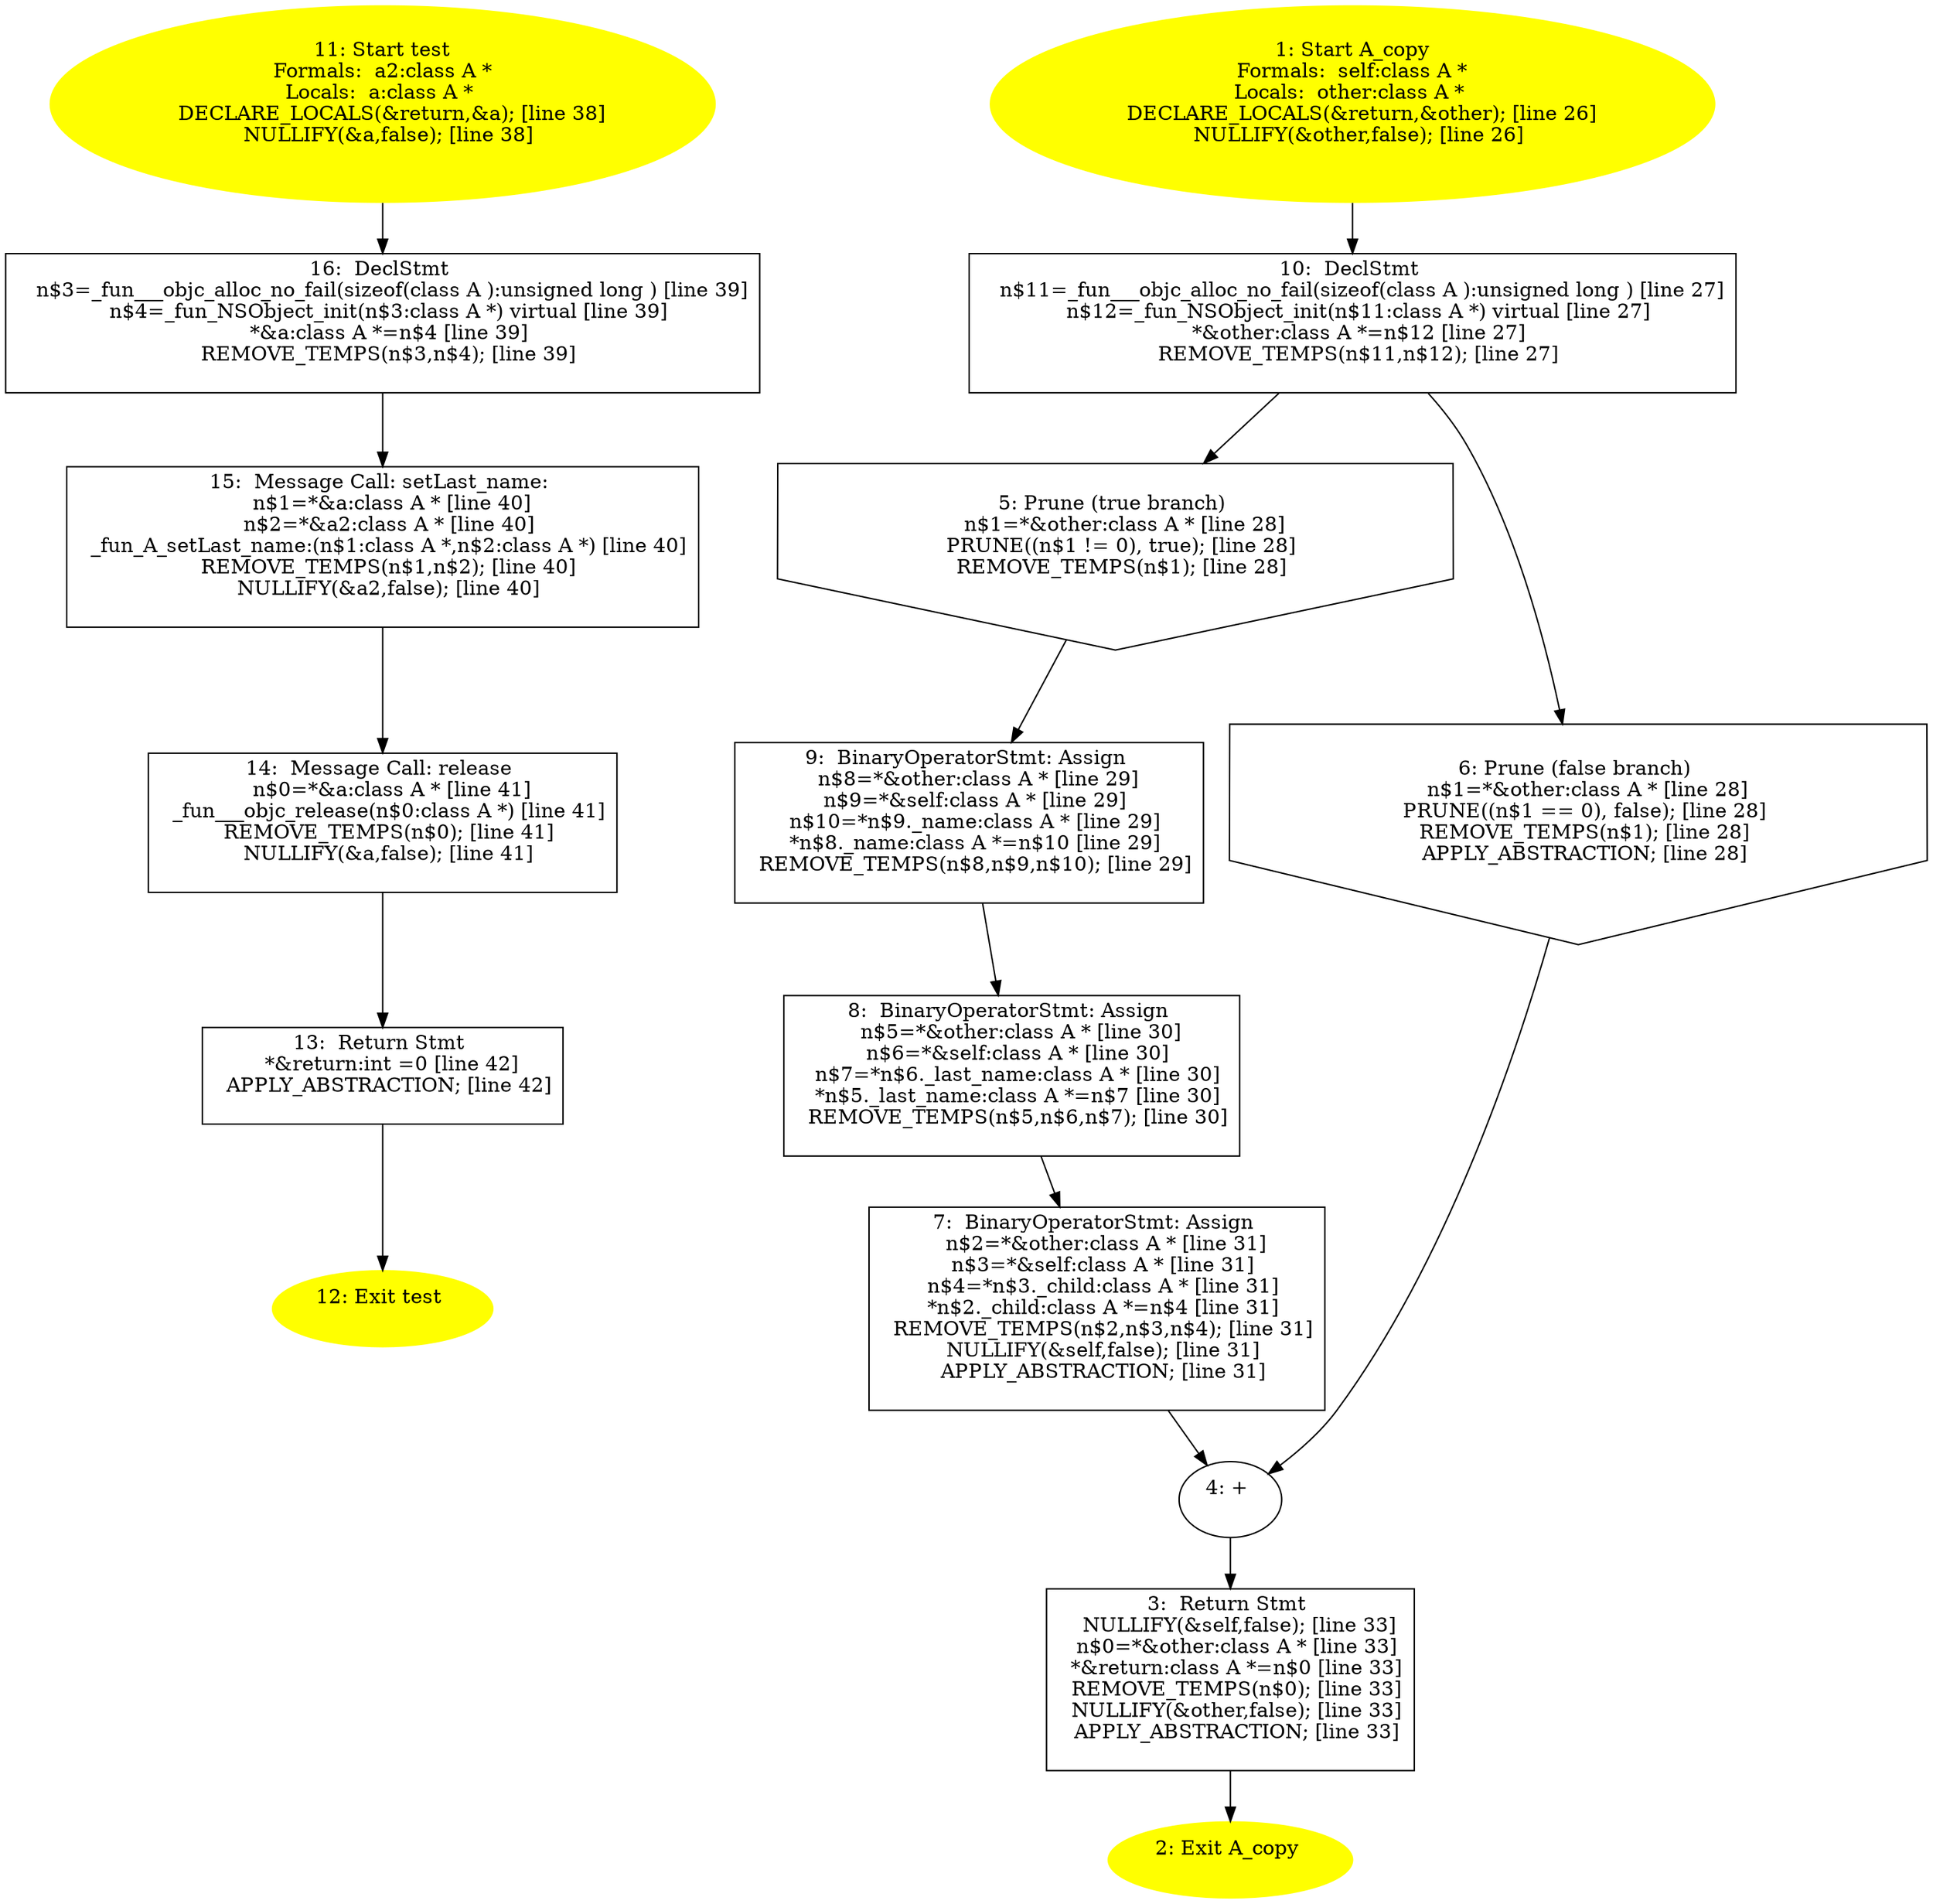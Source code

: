digraph iCFG {
16 [label="16:  DeclStmt \n   n$3=_fun___objc_alloc_no_fail(sizeof(class A ):unsigned long ) [line 39]\n  n$4=_fun_NSObject_init(n$3:class A *) virtual [line 39]\n  *&a:class A *=n$4 [line 39]\n  REMOVE_TEMPS(n$3,n$4); [line 39]\n " shape="box"]
	

	 16 -> 15 ;
15 [label="15:  Message Call: setLast_name: \n   n$1=*&a:class A * [line 40]\n  n$2=*&a2:class A * [line 40]\n  _fun_A_setLast_name:(n$1:class A *,n$2:class A *) [line 40]\n  REMOVE_TEMPS(n$1,n$2); [line 40]\n  NULLIFY(&a2,false); [line 40]\n " shape="box"]
	

	 15 -> 14 ;
14 [label="14:  Message Call: release \n   n$0=*&a:class A * [line 41]\n  _fun___objc_release(n$0:class A *) [line 41]\n  REMOVE_TEMPS(n$0); [line 41]\n  NULLIFY(&a,false); [line 41]\n " shape="box"]
	

	 14 -> 13 ;
13 [label="13:  Return Stmt \n   *&return:int =0 [line 42]\n  APPLY_ABSTRACTION; [line 42]\n " shape="box"]
	

	 13 -> 12 ;
12 [label="12: Exit test \n  " color=yellow style=filled]
	

11 [label="11: Start test\nFormals:  a2:class A *\nLocals:  a:class A * \n   DECLARE_LOCALS(&return,&a); [line 38]\n  NULLIFY(&a,false); [line 38]\n " color=yellow style=filled]
	

	 11 -> 16 ;
10 [label="10:  DeclStmt \n   n$11=_fun___objc_alloc_no_fail(sizeof(class A ):unsigned long ) [line 27]\n  n$12=_fun_NSObject_init(n$11:class A *) virtual [line 27]\n  *&other:class A *=n$12 [line 27]\n  REMOVE_TEMPS(n$11,n$12); [line 27]\n " shape="box"]
	

	 10 -> 5 ;
	 10 -> 6 ;
9 [label="9:  BinaryOperatorStmt: Assign \n   n$8=*&other:class A * [line 29]\n  n$9=*&self:class A * [line 29]\n  n$10=*n$9._name:class A * [line 29]\n  *n$8._name:class A *=n$10 [line 29]\n  REMOVE_TEMPS(n$8,n$9,n$10); [line 29]\n " shape="box"]
	

	 9 -> 8 ;
8 [label="8:  BinaryOperatorStmt: Assign \n   n$5=*&other:class A * [line 30]\n  n$6=*&self:class A * [line 30]\n  n$7=*n$6._last_name:class A * [line 30]\n  *n$5._last_name:class A *=n$7 [line 30]\n  REMOVE_TEMPS(n$5,n$6,n$7); [line 30]\n " shape="box"]
	

	 8 -> 7 ;
7 [label="7:  BinaryOperatorStmt: Assign \n   n$2=*&other:class A * [line 31]\n  n$3=*&self:class A * [line 31]\n  n$4=*n$3._child:class A * [line 31]\n  *n$2._child:class A *=n$4 [line 31]\n  REMOVE_TEMPS(n$2,n$3,n$4); [line 31]\n  NULLIFY(&self,false); [line 31]\n  APPLY_ABSTRACTION; [line 31]\n " shape="box"]
	

	 7 -> 4 ;
6 [label="6: Prune (false branch) \n   n$1=*&other:class A * [line 28]\n  PRUNE((n$1 == 0), false); [line 28]\n  REMOVE_TEMPS(n$1); [line 28]\n  APPLY_ABSTRACTION; [line 28]\n " shape="invhouse"]
	

	 6 -> 4 ;
5 [label="5: Prune (true branch) \n   n$1=*&other:class A * [line 28]\n  PRUNE((n$1 != 0), true); [line 28]\n  REMOVE_TEMPS(n$1); [line 28]\n " shape="invhouse"]
	

	 5 -> 9 ;
4 [label="4: + \n  " ]
	

	 4 -> 3 ;
3 [label="3:  Return Stmt \n   NULLIFY(&self,false); [line 33]\n  n$0=*&other:class A * [line 33]\n  *&return:class A *=n$0 [line 33]\n  REMOVE_TEMPS(n$0); [line 33]\n  NULLIFY(&other,false); [line 33]\n  APPLY_ABSTRACTION; [line 33]\n " shape="box"]
	

	 3 -> 2 ;
2 [label="2: Exit A_copy \n  " color=yellow style=filled]
	

1 [label="1: Start A_copy\nFormals:  self:class A *\nLocals:  other:class A * \n   DECLARE_LOCALS(&return,&other); [line 26]\n  NULLIFY(&other,false); [line 26]\n " color=yellow style=filled]
	

	 1 -> 10 ;
}
